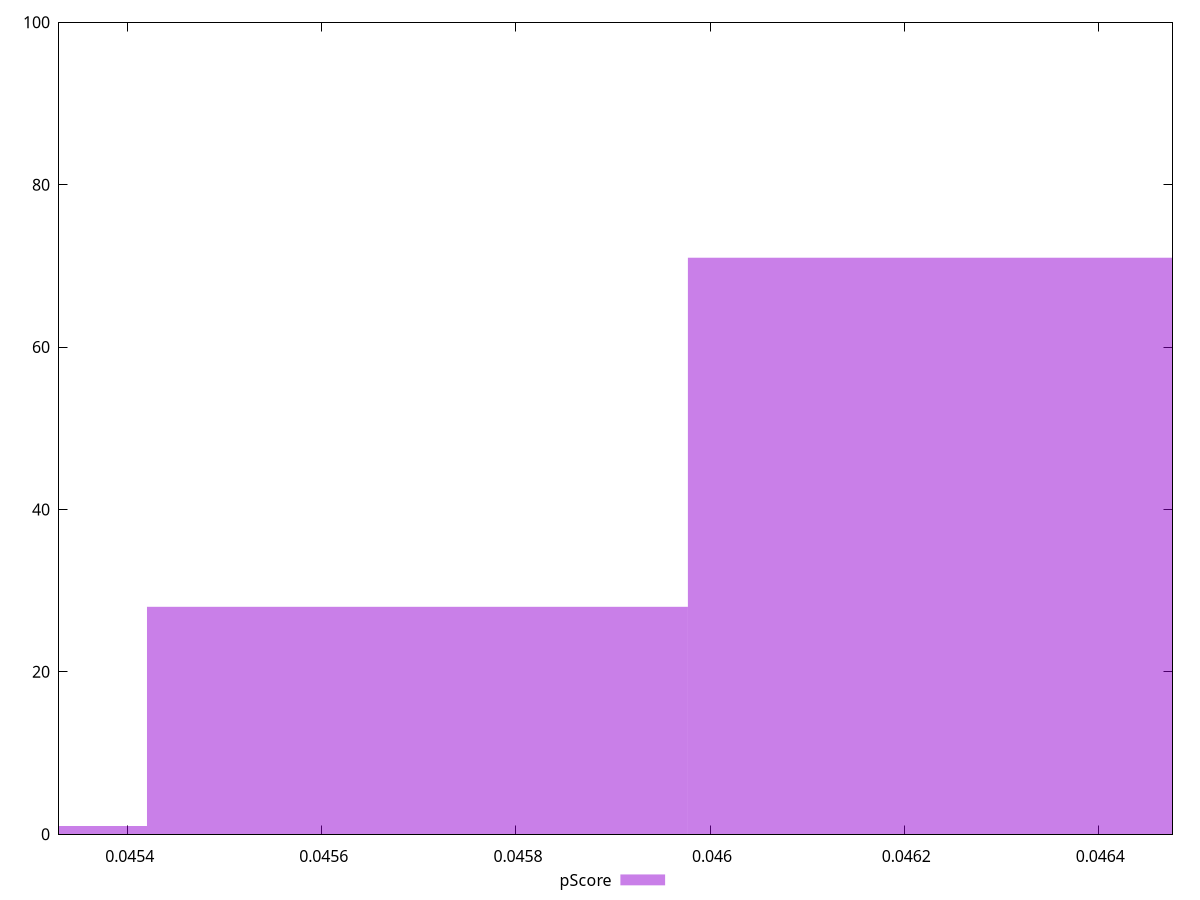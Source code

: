 reset

$pScore <<EOF
0.046255798725225096 71
0.04569849994540311 28
0.04514120116558112 1
EOF

set key outside below
set boxwidth 0.0005572987798219891
set xrange [0.045329213209119645:0.04647642878867081]
set yrange [0:100]
set trange [0:100]
set style fill transparent solid 0.5 noborder
set terminal svg size 640, 490 enhanced background rgb 'white'
set output "reports/report_00027_2021-02-24T12-40-31.850Z/uses-long-cache-ttl/samples/astro/pScore/histogram.svg"

plot $pScore title "pScore" with boxes

reset
